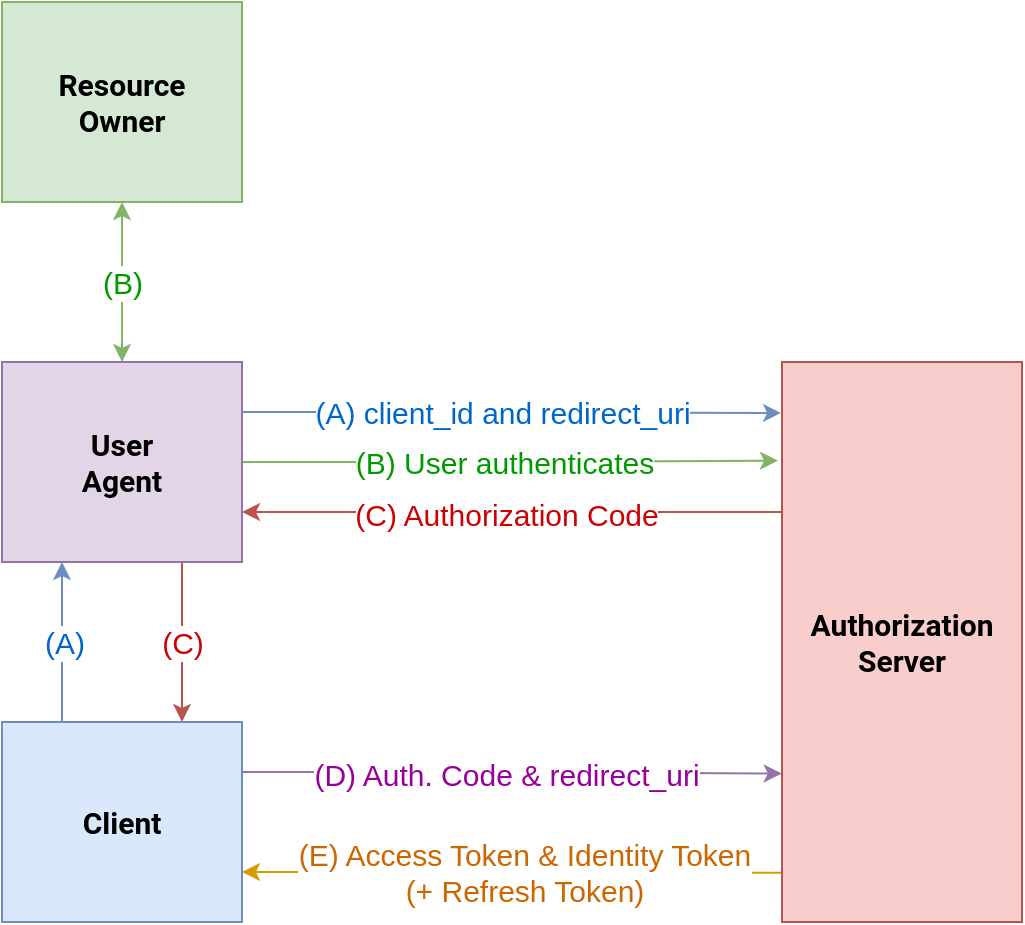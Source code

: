 <mxfile version="16.2.4" type="github">
  <diagram id="UbNqxVZC1guhLLcriv7x" name="Page-1">
    <mxGraphModel dx="556" dy="705" grid="1" gridSize="10" guides="1" tooltips="1" connect="1" arrows="1" fold="1" page="1" pageScale="1" pageWidth="1600" pageHeight="900" background="#ffffff" math="0" shadow="0">
      <root>
        <mxCell id="0" />
        <mxCell id="1" parent="0" />
        <mxCell id="quhVEy0Gu2fzXFc143Mp-4" style="edgeStyle=orthogonalEdgeStyle;rounded=0;orthogonalLoop=1;jettySize=auto;html=1;exitX=0.25;exitY=0;exitDx=0;exitDy=0;entryX=0.25;entryY=1;entryDx=0;entryDy=0;fontSize=15;fillColor=#dae8fc;strokeColor=#6c8ebf;" parent="1" source="s_u18fh8TWqF_D3X__ss-1" target="quhVEy0Gu2fzXFc143Mp-1" edge="1">
          <mxGeometry relative="1" as="geometry" />
        </mxCell>
        <mxCell id="quhVEy0Gu2fzXFc143Mp-5" value="(A)" style="edgeLabel;html=1;align=center;verticalAlign=middle;resizable=0;points=[];fontSize=15;fontColor=#0066CC;" parent="quhVEy0Gu2fzXFc143Mp-4" vertex="1" connectable="0">
          <mxGeometry x="0.583" y="-1" relative="1" as="geometry">
            <mxPoint y="23" as="offset" />
          </mxGeometry>
        </mxCell>
        <mxCell id="quhVEy0Gu2fzXFc143Mp-15" style="edgeStyle=orthogonalEdgeStyle;rounded=0;orthogonalLoop=1;jettySize=auto;html=1;exitX=1;exitY=0.25;exitDx=0;exitDy=0;entryX=-0.001;entryY=0.735;entryDx=0;entryDy=0;entryPerimeter=0;fontSize=15;startArrow=none;startFill=0;fillColor=#e1d5e7;strokeColor=#9673a6;" parent="1" source="s_u18fh8TWqF_D3X__ss-1" target="s_u18fh8TWqF_D3X__ss-4" edge="1">
          <mxGeometry relative="1" as="geometry" />
        </mxCell>
        <mxCell id="quhVEy0Gu2fzXFc143Mp-17" value="(D) Auth. Code &amp;amp; redirect_uri" style="edgeLabel;html=1;align=center;verticalAlign=middle;resizable=0;points=[];fontSize=15;fontColor=#990099;" parent="quhVEy0Gu2fzXFc143Mp-15" vertex="1" connectable="0">
          <mxGeometry x="-0.365" y="-1" relative="1" as="geometry">
            <mxPoint x="46" as="offset" />
          </mxGeometry>
        </mxCell>
        <mxCell id="quhVEy0Gu2fzXFc143Mp-16" style="edgeStyle=orthogonalEdgeStyle;rounded=0;orthogonalLoop=1;jettySize=auto;html=1;exitX=1;exitY=0.75;exitDx=0;exitDy=0;entryX=-0.004;entryY=0.912;entryDx=0;entryDy=0;entryPerimeter=0;fontSize=15;startArrow=classic;startFill=1;endArrow=none;endFill=0;fillColor=#ffe6cc;strokeColor=#d79b00;" parent="1" source="s_u18fh8TWqF_D3X__ss-1" target="s_u18fh8TWqF_D3X__ss-4" edge="1">
          <mxGeometry relative="1" as="geometry" />
        </mxCell>
        <mxCell id="quhVEy0Gu2fzXFc143Mp-18" value="(E) Access Token &amp;amp; Identity Token&lt;br&gt;(+ Refresh Token)" style="edgeLabel;html=1;align=center;verticalAlign=middle;resizable=0;points=[];fontSize=15;fontColor=#CC6600;" parent="quhVEy0Gu2fzXFc143Mp-16" vertex="1" connectable="0">
          <mxGeometry x="-0.559" relative="1" as="geometry">
            <mxPoint x="81" as="offset" />
          </mxGeometry>
        </mxCell>
        <mxCell id="s_u18fh8TWqF_D3X__ss-1" value="&lt;b style=&quot;font-size: 15px;&quot;&gt;Client&lt;/b&gt;" style="rounded=0;whiteSpace=wrap;html=1;fillColor=#dae8fc;strokeColor=#6c8ebf;fontSize=15;fontFamily=Roboto;fontSource=https%3A%2F%2Ffonts.googleapis.com%2Fcss%3Ffamily%3DRoboto;" parent="1" vertex="1">
          <mxGeometry x="80" y="420" width="120" height="100" as="geometry" />
        </mxCell>
        <mxCell id="s_u18fh8TWqF_D3X__ss-2" value="&lt;b style=&quot;font-size: 15px;&quot;&gt;Resource&lt;br style=&quot;font-size: 15px;&quot;&gt;Owner&lt;br style=&quot;font-size: 15px;&quot;&gt;&lt;/b&gt;" style="rounded=0;whiteSpace=wrap;html=1;fillColor=#d5e8d4;strokeColor=#82b366;fontSize=15;fontFamily=Roboto;fontSource=https%3A%2F%2Ffonts.googleapis.com%2Fcss%3Ffamily%3DRoboto;" parent="1" vertex="1">
          <mxGeometry x="80" y="60" width="120" height="100" as="geometry" />
        </mxCell>
        <mxCell id="quhVEy0Gu2fzXFc143Mp-10" style="edgeStyle=orthogonalEdgeStyle;rounded=0;orthogonalLoop=1;jettySize=auto;html=1;entryX=1;entryY=0.75;entryDx=0;entryDy=0;fontSize=15;startArrow=none;startFill=0;fillColor=#f8cecc;strokeColor=#b85450;" parent="1" source="s_u18fh8TWqF_D3X__ss-4" target="quhVEy0Gu2fzXFc143Mp-1" edge="1">
          <mxGeometry relative="1" as="geometry">
            <Array as="points">
              <mxPoint x="390" y="315" />
              <mxPoint x="390" y="315" />
            </Array>
          </mxGeometry>
        </mxCell>
        <mxCell id="quhVEy0Gu2fzXFc143Mp-11" value="(C) Authorization Code" style="edgeLabel;html=1;align=center;verticalAlign=middle;resizable=0;points=[];fontSize=15;fontColor=#CC0000;" parent="quhVEy0Gu2fzXFc143Mp-10" vertex="1" connectable="0">
          <mxGeometry x="0.191" y="1" relative="1" as="geometry">
            <mxPoint x="23" as="offset" />
          </mxGeometry>
        </mxCell>
        <mxCell id="s_u18fh8TWqF_D3X__ss-4" value="&lt;b style=&quot;font-size: 15px;&quot;&gt;Authorization&lt;br style=&quot;font-size: 15px;&quot;&gt;Server&lt;br style=&quot;font-size: 15px;&quot;&gt;&lt;/b&gt;" style="rounded=0;whiteSpace=wrap;html=1;fillColor=#f8cecc;strokeColor=#b85450;fontSize=15;fontFamily=Roboto;fontSource=https%3A%2F%2Ffonts.googleapis.com%2Fcss%3Ffamily%3DRoboto;" parent="1" vertex="1">
          <mxGeometry x="470" y="240" width="120" height="280" as="geometry" />
        </mxCell>
        <mxCell id="quhVEy0Gu2fzXFc143Mp-2" style="edgeStyle=orthogonalEdgeStyle;rounded=0;orthogonalLoop=1;jettySize=auto;html=1;entryX=-0.004;entryY=0.091;entryDx=0;entryDy=0;entryPerimeter=0;fillColor=#dae8fc;strokeColor=#6c8ebf;" parent="1" source="quhVEy0Gu2fzXFc143Mp-1" target="s_u18fh8TWqF_D3X__ss-4" edge="1">
          <mxGeometry relative="1" as="geometry">
            <Array as="points">
              <mxPoint x="270" y="265" />
              <mxPoint x="270" y="265" />
            </Array>
          </mxGeometry>
        </mxCell>
        <mxCell id="quhVEy0Gu2fzXFc143Mp-3" value="&lt;font style=&quot;font-size: 15px&quot;&gt;(A) client_id and redirect_uri&lt;/font&gt;" style="edgeLabel;html=1;align=center;verticalAlign=middle;resizable=0;points=[];fontColor=#0066CC;" parent="quhVEy0Gu2fzXFc143Mp-2" vertex="1" connectable="0">
          <mxGeometry x="-0.766" relative="1" as="geometry">
            <mxPoint x="98" as="offset" />
          </mxGeometry>
        </mxCell>
        <mxCell id="quhVEy0Gu2fzXFc143Mp-6" style="edgeStyle=orthogonalEdgeStyle;rounded=0;orthogonalLoop=1;jettySize=auto;html=1;entryX=0.5;entryY=1;entryDx=0;entryDy=0;fontSize=15;startArrow=classic;startFill=1;fillColor=#d5e8d4;strokeColor=#82b366;" parent="1" source="quhVEy0Gu2fzXFc143Mp-1" target="s_u18fh8TWqF_D3X__ss-2" edge="1">
          <mxGeometry relative="1" as="geometry" />
        </mxCell>
        <mxCell id="quhVEy0Gu2fzXFc143Mp-7" value="(B)" style="edgeLabel;html=1;align=center;verticalAlign=middle;resizable=0;points=[];fontSize=15;fontColor=#009900;" parent="quhVEy0Gu2fzXFc143Mp-6" vertex="1" connectable="0">
          <mxGeometry x="-0.125" relative="1" as="geometry">
            <mxPoint y="-5" as="offset" />
          </mxGeometry>
        </mxCell>
        <mxCell id="quhVEy0Gu2fzXFc143Mp-8" style="edgeStyle=orthogonalEdgeStyle;rounded=0;orthogonalLoop=1;jettySize=auto;html=1;entryX=-0.017;entryY=0.176;entryDx=0;entryDy=0;entryPerimeter=0;fontSize=15;startArrow=none;startFill=0;fillColor=#d5e8d4;strokeColor=#82b366;" parent="1" source="quhVEy0Gu2fzXFc143Mp-1" target="s_u18fh8TWqF_D3X__ss-4" edge="1">
          <mxGeometry relative="1" as="geometry" />
        </mxCell>
        <mxCell id="quhVEy0Gu2fzXFc143Mp-9" value="(B) User authenticates" style="edgeLabel;html=1;align=center;verticalAlign=middle;resizable=0;points=[];fontSize=15;fontColor=#009900;" parent="quhVEy0Gu2fzXFc143Mp-8" vertex="1" connectable="0">
          <mxGeometry x="-0.282" relative="1" as="geometry">
            <mxPoint x="34" as="offset" />
          </mxGeometry>
        </mxCell>
        <mxCell id="quhVEy0Gu2fzXFc143Mp-12" style="edgeStyle=orthogonalEdgeStyle;rounded=0;orthogonalLoop=1;jettySize=auto;html=1;entryX=0.75;entryY=0;entryDx=0;entryDy=0;fontSize=15;startArrow=none;startFill=0;fillColor=#f8cecc;strokeColor=#b85450;" parent="1" source="quhVEy0Gu2fzXFc143Mp-1" target="s_u18fh8TWqF_D3X__ss-1" edge="1">
          <mxGeometry relative="1" as="geometry">
            <Array as="points">
              <mxPoint x="170" y="360" />
              <mxPoint x="170" y="360" />
            </Array>
          </mxGeometry>
        </mxCell>
        <mxCell id="quhVEy0Gu2fzXFc143Mp-13" value="(C)" style="edgeLabel;html=1;align=center;verticalAlign=middle;resizable=0;points=[];fontSize=15;fontColor=#CC0000;" parent="quhVEy0Gu2fzXFc143Mp-12" vertex="1" connectable="0">
          <mxGeometry x="-0.3" relative="1" as="geometry">
            <mxPoint y="12" as="offset" />
          </mxGeometry>
        </mxCell>
        <mxCell id="quhVEy0Gu2fzXFc143Mp-1" value="&lt;b style=&quot;font-size: 15px&quot;&gt;User&lt;br&gt;Agent&lt;br&gt;&lt;/b&gt;" style="rounded=0;whiteSpace=wrap;html=1;fillColor=#e1d5e7;strokeColor=#9673a6;fontSize=15;fontFamily=Roboto;fontSource=https%3A%2F%2Ffonts.googleapis.com%2Fcss%3Ffamily%3DRoboto;" parent="1" vertex="1">
          <mxGeometry x="80" y="240" width="120" height="100" as="geometry" />
        </mxCell>
      </root>
    </mxGraphModel>
  </diagram>
</mxfile>
